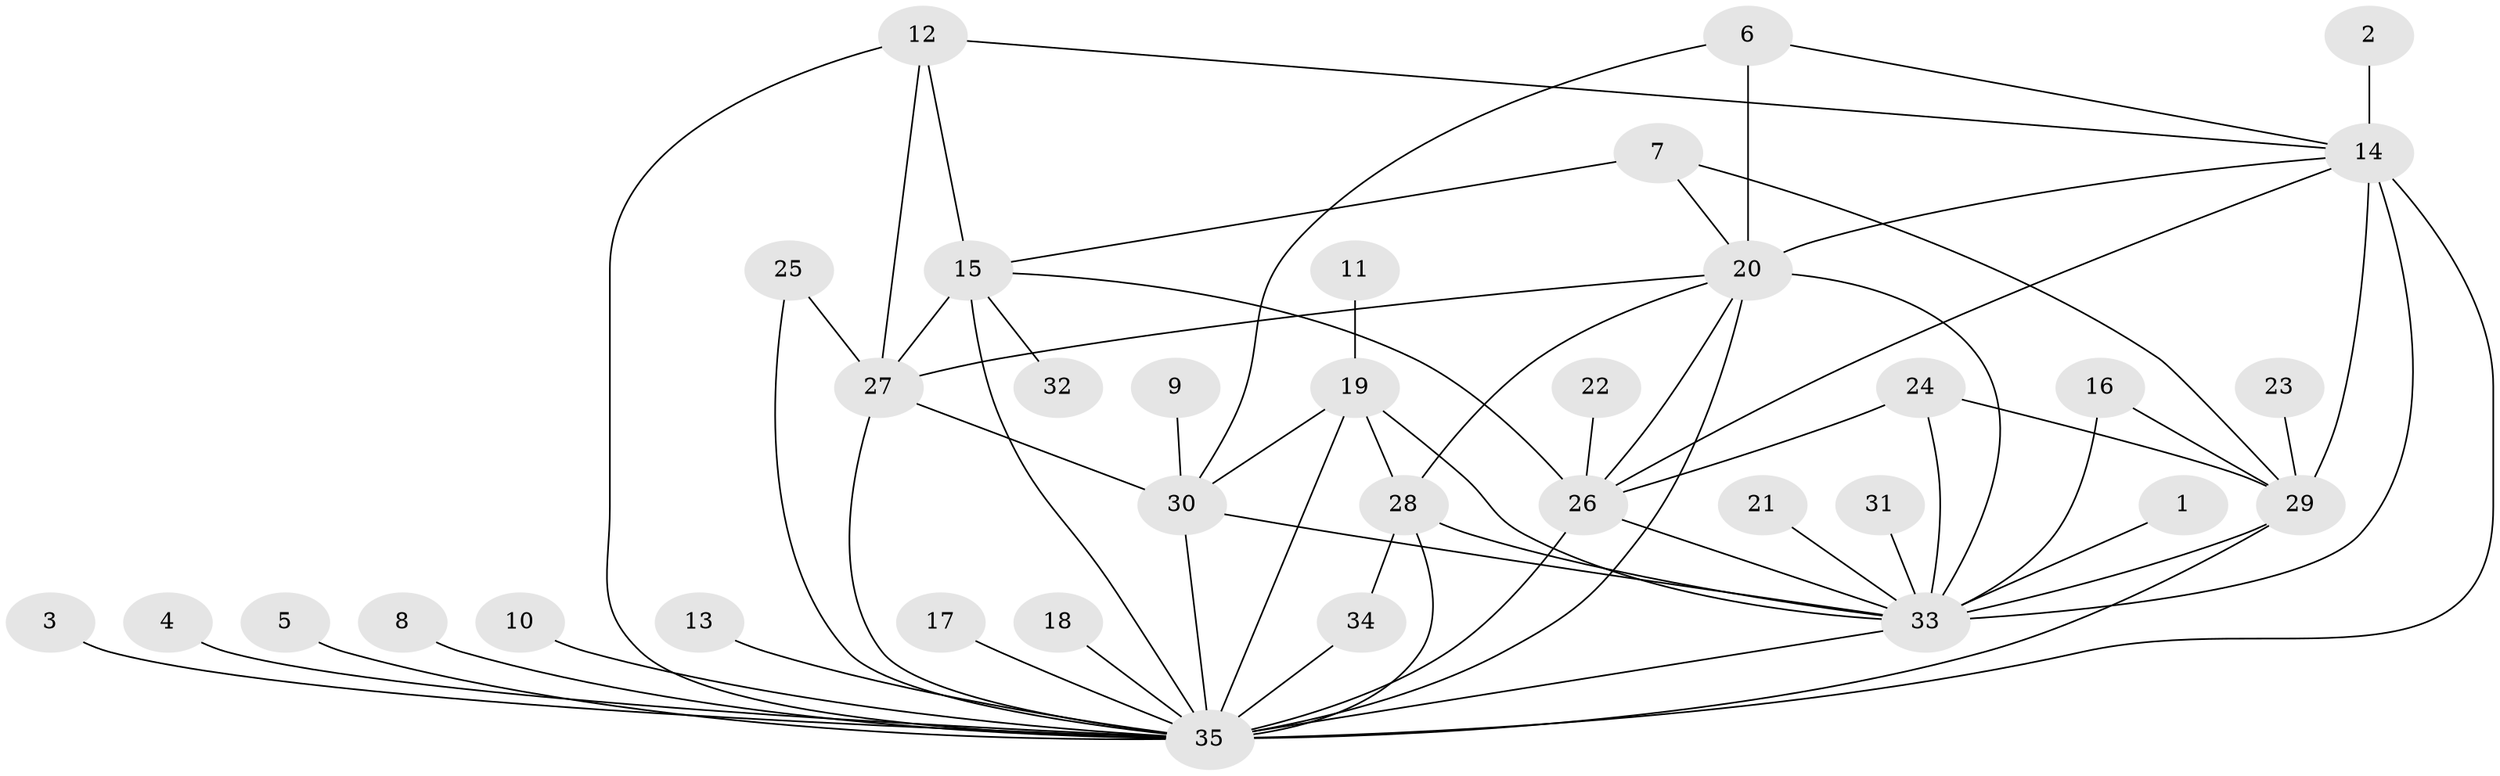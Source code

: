 // original degree distribution, {41: 0.008620689655172414, 5: 0.04310344827586207, 6: 0.008620689655172414, 17: 0.008620689655172414, 10: 0.017241379310344827, 2: 0.21551724137931033, 1: 0.46551724137931033, 12: 0.017241379310344827, 9: 0.02586206896551724, 3: 0.11206896551724138, 4: 0.034482758620689655, 8: 0.017241379310344827, 13: 0.008620689655172414, 7: 0.017241379310344827}
// Generated by graph-tools (version 1.1) at 2025/36/03/04/25 23:36:42]
// undirected, 35 vertices, 64 edges
graph export_dot {
  node [color=gray90,style=filled];
  1;
  2;
  3;
  4;
  5;
  6;
  7;
  8;
  9;
  10;
  11;
  12;
  13;
  14;
  15;
  16;
  17;
  18;
  19;
  20;
  21;
  22;
  23;
  24;
  25;
  26;
  27;
  28;
  29;
  30;
  31;
  32;
  33;
  34;
  35;
  1 -- 33 [weight=1.0];
  2 -- 14 [weight=1.0];
  3 -- 35 [weight=1.0];
  4 -- 35 [weight=1.0];
  5 -- 35 [weight=1.0];
  6 -- 14 [weight=1.0];
  6 -- 20 [weight=2.0];
  6 -- 30 [weight=1.0];
  7 -- 15 [weight=1.0];
  7 -- 20 [weight=1.0];
  7 -- 29 [weight=1.0];
  8 -- 35 [weight=1.0];
  9 -- 30 [weight=1.0];
  10 -- 35 [weight=1.0];
  11 -- 19 [weight=1.0];
  12 -- 14 [weight=1.0];
  12 -- 15 [weight=1.0];
  12 -- 27 [weight=1.0];
  12 -- 35 [weight=1.0];
  13 -- 35 [weight=1.0];
  14 -- 20 [weight=1.0];
  14 -- 26 [weight=1.0];
  14 -- 29 [weight=2.0];
  14 -- 33 [weight=1.0];
  14 -- 35 [weight=4.0];
  15 -- 26 [weight=2.0];
  15 -- 27 [weight=2.0];
  15 -- 32 [weight=1.0];
  15 -- 35 [weight=3.0];
  16 -- 29 [weight=1.0];
  16 -- 33 [weight=1.0];
  17 -- 35 [weight=1.0];
  18 -- 35 [weight=1.0];
  19 -- 28 [weight=1.0];
  19 -- 30 [weight=1.0];
  19 -- 33 [weight=1.0];
  19 -- 35 [weight=1.0];
  20 -- 26 [weight=1.0];
  20 -- 27 [weight=2.0];
  20 -- 28 [weight=1.0];
  20 -- 33 [weight=2.0];
  20 -- 35 [weight=4.0];
  21 -- 33 [weight=1.0];
  22 -- 26 [weight=1.0];
  23 -- 29 [weight=1.0];
  24 -- 26 [weight=1.0];
  24 -- 29 [weight=1.0];
  24 -- 33 [weight=1.0];
  25 -- 27 [weight=1.0];
  25 -- 35 [weight=4.0];
  26 -- 33 [weight=1.0];
  26 -- 35 [weight=2.0];
  27 -- 30 [weight=3.0];
  27 -- 35 [weight=2.0];
  28 -- 33 [weight=1.0];
  28 -- 34 [weight=1.0];
  28 -- 35 [weight=3.0];
  29 -- 33 [weight=1.0];
  29 -- 35 [weight=2.0];
  30 -- 33 [weight=1.0];
  30 -- 35 [weight=2.0];
  31 -- 33 [weight=1.0];
  33 -- 35 [weight=1.0];
  34 -- 35 [weight=1.0];
}
